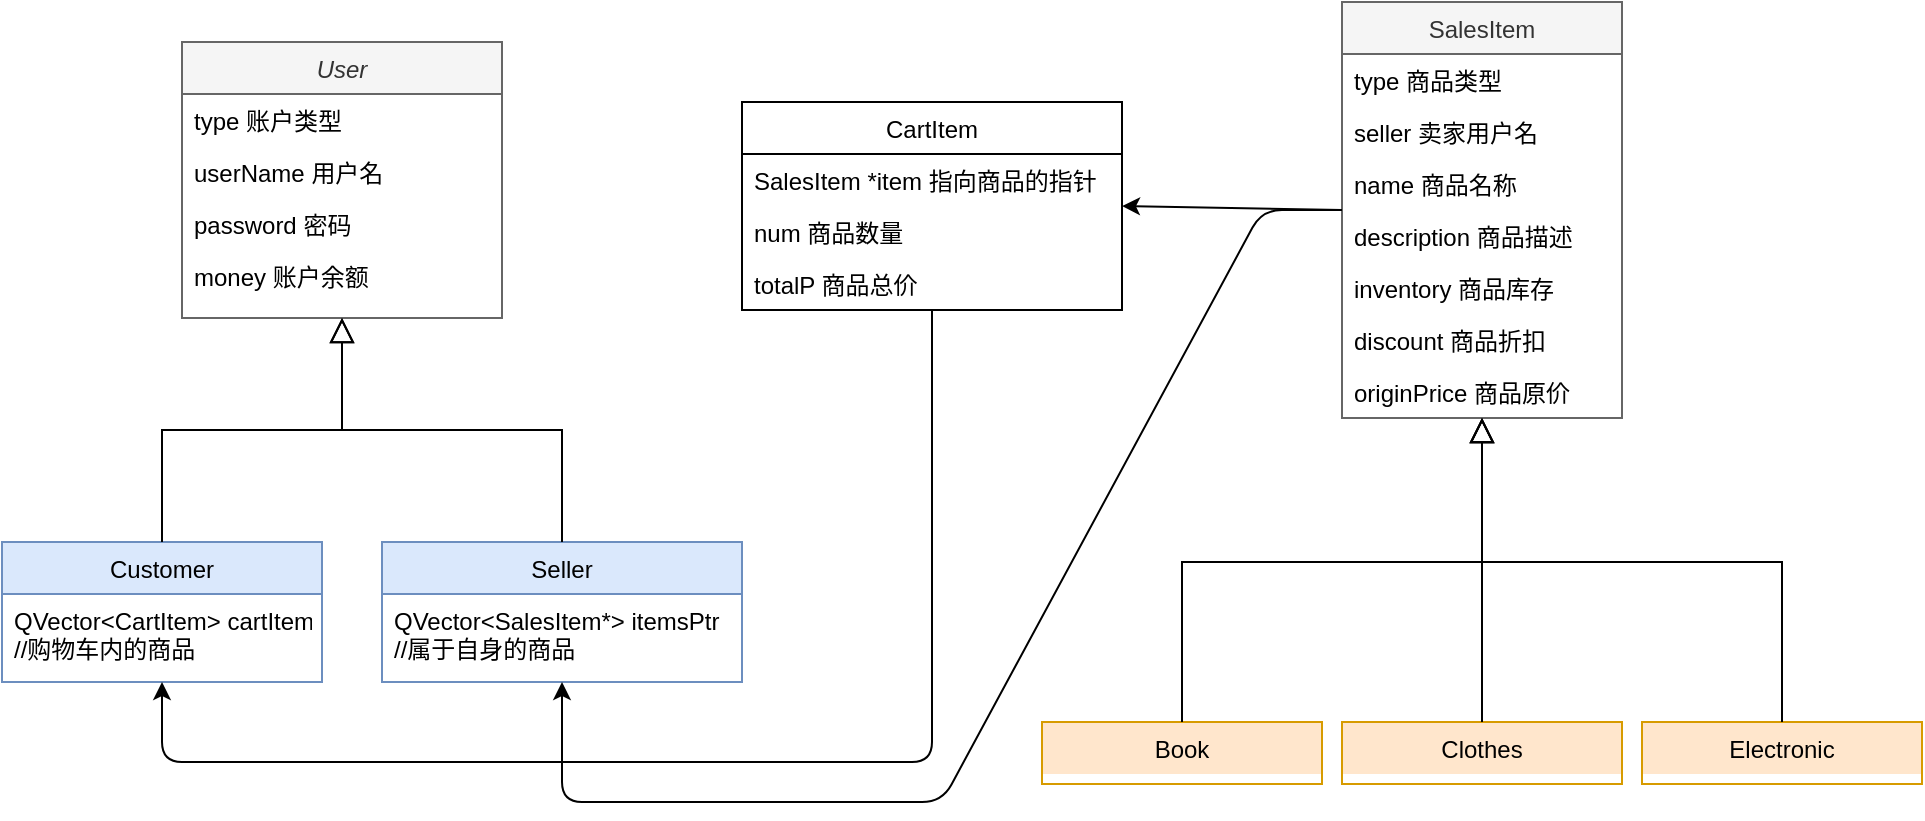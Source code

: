 <mxfile version="14.7.4" type="device"><diagram id="C5RBs43oDa-KdzZeNtuy" name="Page-1"><mxGraphModel dx="1040" dy="585" grid="1" gridSize="10" guides="1" tooltips="1" connect="1" arrows="1" fold="1" page="1" pageScale="1" pageWidth="827" pageHeight="1169" math="0" shadow="0"><root><mxCell id="WIyWlLk6GJQsqaUBKTNV-0"/><mxCell id="WIyWlLk6GJQsqaUBKTNV-1" parent="WIyWlLk6GJQsqaUBKTNV-0"/><mxCell id="zkfFHV4jXpPFQw0GAbJ--0" value="User" style="swimlane;fontStyle=2;align=center;verticalAlign=top;childLayout=stackLayout;horizontal=1;startSize=26;horizontalStack=0;resizeParent=1;resizeLast=0;collapsible=1;marginBottom=0;rounded=0;shadow=0;strokeWidth=1;strokeColor=#666666;fillColor=#f5f5f5;fontColor=#333333;" parent="WIyWlLk6GJQsqaUBKTNV-1" vertex="1"><mxGeometry x="100" y="30" width="160" height="138" as="geometry"><mxRectangle x="230" y="140" width="160" height="26" as="alternateBounds"/></mxGeometry></mxCell><mxCell id="zkfFHV4jXpPFQw0GAbJ--1" value="type 账户类型" style="text;align=left;verticalAlign=top;spacingLeft=4;spacingRight=4;overflow=hidden;rotatable=0;points=[[0,0.5],[1,0.5]];portConstraint=eastwest;" parent="zkfFHV4jXpPFQw0GAbJ--0" vertex="1"><mxGeometry y="26" width="160" height="26" as="geometry"/></mxCell><mxCell id="zkfFHV4jXpPFQw0GAbJ--2" value="userName 用户名" style="text;align=left;verticalAlign=top;spacingLeft=4;spacingRight=4;overflow=hidden;rotatable=0;points=[[0,0.5],[1,0.5]];portConstraint=eastwest;rounded=0;shadow=0;html=0;" parent="zkfFHV4jXpPFQw0GAbJ--0" vertex="1"><mxGeometry y="52" width="160" height="26" as="geometry"/></mxCell><mxCell id="zkfFHV4jXpPFQw0GAbJ--3" value="password 密码" style="text;align=left;verticalAlign=top;spacingLeft=4;spacingRight=4;overflow=hidden;rotatable=0;points=[[0,0.5],[1,0.5]];portConstraint=eastwest;rounded=0;shadow=0;html=0;" parent="zkfFHV4jXpPFQw0GAbJ--0" vertex="1"><mxGeometry y="78" width="160" height="26" as="geometry"/></mxCell><mxCell id="zkfFHV4jXpPFQw0GAbJ--5" value="money 账户余额" style="text;align=left;verticalAlign=top;spacingLeft=4;spacingRight=4;overflow=hidden;rotatable=0;points=[[0,0.5],[1,0.5]];portConstraint=eastwest;" parent="zkfFHV4jXpPFQw0GAbJ--0" vertex="1"><mxGeometry y="104" width="160" height="26" as="geometry"/></mxCell><mxCell id="zkfFHV4jXpPFQw0GAbJ--6" value="Customer" style="swimlane;fontStyle=0;align=center;verticalAlign=top;childLayout=stackLayout;horizontal=1;startSize=26;horizontalStack=0;resizeParent=1;resizeLast=0;collapsible=1;marginBottom=0;rounded=0;shadow=0;strokeWidth=1;fillColor=#dae8fc;strokeColor=#6c8ebf;" parent="WIyWlLk6GJQsqaUBKTNV-1" vertex="1"><mxGeometry x="10" y="280" width="160" height="70" as="geometry"><mxRectangle x="10" y="280" width="160" height="26" as="alternateBounds"/></mxGeometry></mxCell><mxCell id="zkfFHV4jXpPFQw0GAbJ--7" value="QVector&lt;CartItem&gt; cartItem&#10;//购物车内的商品" style="text;align=left;verticalAlign=top;spacingLeft=4;spacingRight=4;overflow=hidden;rotatable=0;points=[[0,0.5],[1,0.5]];portConstraint=eastwest;" parent="zkfFHV4jXpPFQw0GAbJ--6" vertex="1"><mxGeometry y="26" width="160" height="44" as="geometry"/></mxCell><mxCell id="zkfFHV4jXpPFQw0GAbJ--12" value="" style="endArrow=block;endSize=10;endFill=0;shadow=0;strokeWidth=1;rounded=0;edgeStyle=elbowEdgeStyle;elbow=vertical;" parent="WIyWlLk6GJQsqaUBKTNV-1" source="zkfFHV4jXpPFQw0GAbJ--6" target="zkfFHV4jXpPFQw0GAbJ--0" edge="1"><mxGeometry width="160" relative="1" as="geometry"><mxPoint x="200" y="203" as="sourcePoint"/><mxPoint x="200" y="203" as="targetPoint"/></mxGeometry></mxCell><mxCell id="zkfFHV4jXpPFQw0GAbJ--13" value="Seller" style="swimlane;fontStyle=0;align=center;verticalAlign=top;childLayout=stackLayout;horizontal=1;startSize=26;horizontalStack=0;resizeParent=1;resizeLast=0;collapsible=1;marginBottom=0;rounded=0;shadow=0;strokeWidth=1;fillColor=#dae8fc;strokeColor=#6c8ebf;swimlaneLine=1;" parent="WIyWlLk6GJQsqaUBKTNV-1" vertex="1"><mxGeometry x="200" y="280" width="180" height="70" as="geometry"><mxRectangle x="340" y="380" width="170" height="26" as="alternateBounds"/></mxGeometry></mxCell><mxCell id="zkfFHV4jXpPFQw0GAbJ--14" value="QVector&lt;SalesItem*&gt; itemsPtr&#10;//属于自身的商品" style="text;align=left;verticalAlign=top;spacingLeft=4;spacingRight=4;overflow=hidden;rotatable=0;points=[[0,0.5],[1,0.5]];portConstraint=eastwest;" parent="zkfFHV4jXpPFQw0GAbJ--13" vertex="1"><mxGeometry y="26" width="180" height="34" as="geometry"/></mxCell><mxCell id="zkfFHV4jXpPFQw0GAbJ--16" value="" style="endArrow=block;endSize=10;endFill=0;shadow=0;strokeWidth=1;rounded=0;edgeStyle=elbowEdgeStyle;elbow=vertical;" parent="WIyWlLk6GJQsqaUBKTNV-1" source="zkfFHV4jXpPFQw0GAbJ--13" target="zkfFHV4jXpPFQw0GAbJ--0" edge="1"><mxGeometry width="160" relative="1" as="geometry"><mxPoint x="210" y="373" as="sourcePoint"/><mxPoint x="310" y="271" as="targetPoint"/></mxGeometry></mxCell><mxCell id="_8eexkihbtnCSksuM2Nd-4" value="SalesItem" style="swimlane;fontStyle=0;childLayout=stackLayout;horizontal=1;startSize=26;horizontalStack=0;resizeParent=1;resizeParentMax=0;resizeLast=0;collapsible=1;marginBottom=0;fillColor=#f5f5f5;strokeColor=#666666;fontColor=#333333;" vertex="1" parent="WIyWlLk6GJQsqaUBKTNV-1"><mxGeometry x="680" y="10" width="140" height="208" as="geometry"><mxRectangle x="680" y="10" width="90" height="26" as="alternateBounds"/></mxGeometry></mxCell><mxCell id="_8eexkihbtnCSksuM2Nd-5" value="type 商品类型" style="text;strokeColor=none;fillColor=none;align=left;verticalAlign=top;spacingLeft=4;spacingRight=4;overflow=hidden;rotatable=0;points=[[0,0.5],[1,0.5]];portConstraint=eastwest;" vertex="1" parent="_8eexkihbtnCSksuM2Nd-4"><mxGeometry y="26" width="140" height="26" as="geometry"/></mxCell><mxCell id="_8eexkihbtnCSksuM2Nd-6" value="seller 卖家用户名" style="text;strokeColor=none;fillColor=none;align=left;verticalAlign=top;spacingLeft=4;spacingRight=4;overflow=hidden;rotatable=0;points=[[0,0.5],[1,0.5]];portConstraint=eastwest;" vertex="1" parent="_8eexkihbtnCSksuM2Nd-4"><mxGeometry y="52" width="140" height="26" as="geometry"/></mxCell><mxCell id="_8eexkihbtnCSksuM2Nd-7" value="name 商品名称" style="text;strokeColor=none;fillColor=none;align=left;verticalAlign=top;spacingLeft=4;spacingRight=4;overflow=hidden;rotatable=0;points=[[0,0.5],[1,0.5]];portConstraint=eastwest;" vertex="1" parent="_8eexkihbtnCSksuM2Nd-4"><mxGeometry y="78" width="140" height="26" as="geometry"/></mxCell><mxCell id="_8eexkihbtnCSksuM2Nd-11" value="description 商品描述" style="text;strokeColor=none;fillColor=none;align=left;verticalAlign=top;spacingLeft=4;spacingRight=4;overflow=hidden;rotatable=0;points=[[0,0.5],[1,0.5]];portConstraint=eastwest;" vertex="1" parent="_8eexkihbtnCSksuM2Nd-4"><mxGeometry y="104" width="140" height="26" as="geometry"/></mxCell><mxCell id="_8eexkihbtnCSksuM2Nd-13" value="inventory 商品库存" style="text;strokeColor=none;fillColor=none;align=left;verticalAlign=top;spacingLeft=4;spacingRight=4;overflow=hidden;rotatable=0;points=[[0,0.5],[1,0.5]];portConstraint=eastwest;" vertex="1" parent="_8eexkihbtnCSksuM2Nd-4"><mxGeometry y="130" width="140" height="26" as="geometry"/></mxCell><mxCell id="_8eexkihbtnCSksuM2Nd-14" value="discount 商品折扣" style="text;strokeColor=none;fillColor=none;align=left;verticalAlign=top;spacingLeft=4;spacingRight=4;overflow=hidden;rotatable=0;points=[[0,0.5],[1,0.5]];portConstraint=eastwest;" vertex="1" parent="_8eexkihbtnCSksuM2Nd-4"><mxGeometry y="156" width="140" height="26" as="geometry"/></mxCell><mxCell id="_8eexkihbtnCSksuM2Nd-12" value="originPrice 商品原价" style="text;strokeColor=none;fillColor=none;align=left;verticalAlign=top;spacingLeft=4;spacingRight=4;overflow=hidden;rotatable=0;points=[[0,0.5],[1,0.5]];portConstraint=eastwest;" vertex="1" parent="_8eexkihbtnCSksuM2Nd-4"><mxGeometry y="182" width="140" height="26" as="geometry"/></mxCell><mxCell id="_8eexkihbtnCSksuM2Nd-15" value="Clothes" style="swimlane;fontStyle=0;childLayout=stackLayout;horizontal=1;startSize=26;horizontalStack=0;resizeParent=1;resizeParentMax=0;resizeLast=0;collapsible=1;marginBottom=0;strokeColor=#d79b00;fillColor=#ffe6cc;swimlaneLine=0;" vertex="1" parent="WIyWlLk6GJQsqaUBKTNV-1"><mxGeometry x="680" y="370" width="140" height="31" as="geometry"/></mxCell><mxCell id="_8eexkihbtnCSksuM2Nd-19" value="Book" style="swimlane;fontStyle=0;childLayout=stackLayout;horizontal=1;startSize=26;horizontalStack=0;resizeParent=1;resizeParentMax=0;resizeLast=0;collapsible=1;marginBottom=0;strokeColor=#d79b00;fillColor=#ffe6cc;swimlaneLine=0;" vertex="1" parent="WIyWlLk6GJQsqaUBKTNV-1"><mxGeometry x="530" y="370" width="140" height="31" as="geometry"/></mxCell><mxCell id="_8eexkihbtnCSksuM2Nd-20" value="Electronic" style="swimlane;fontStyle=0;childLayout=stackLayout;horizontal=1;startSize=26;horizontalStack=0;resizeParent=1;resizeParentMax=0;resizeLast=0;collapsible=1;marginBottom=0;strokeColor=#d79b00;fillColor=#ffe6cc;swimlaneLine=0;" vertex="1" parent="WIyWlLk6GJQsqaUBKTNV-1"><mxGeometry x="830" y="370" width="140" height="31" as="geometry"/></mxCell><mxCell id="_8eexkihbtnCSksuM2Nd-21" value="" style="endArrow=block;endSize=10;endFill=0;shadow=0;strokeWidth=1;rounded=0;edgeStyle=elbowEdgeStyle;elbow=vertical;entryX=0.5;entryY=1;entryDx=0;entryDy=0;exitX=0.5;exitY=0;exitDx=0;exitDy=0;" edge="1" parent="WIyWlLk6GJQsqaUBKTNV-1" source="_8eexkihbtnCSksuM2Nd-19" target="_8eexkihbtnCSksuM2Nd-4"><mxGeometry width="160" relative="1" as="geometry"><mxPoint x="670" y="432" as="sourcePoint"/><mxPoint x="740" y="130" as="targetPoint"/><Array as="points"><mxPoint x="670" y="290"/></Array></mxGeometry></mxCell><mxCell id="_8eexkihbtnCSksuM2Nd-22" value="" style="endArrow=block;endSize=10;endFill=0;shadow=0;strokeWidth=1;rounded=0;edgeStyle=elbowEdgeStyle;elbow=vertical;entryX=0.5;entryY=1;entryDx=0;entryDy=0;exitX=0.5;exitY=0;exitDx=0;exitDy=0;" edge="1" parent="WIyWlLk6GJQsqaUBKTNV-1" source="_8eexkihbtnCSksuM2Nd-20" target="_8eexkihbtnCSksuM2Nd-4"><mxGeometry width="160" relative="1" as="geometry"><mxPoint x="820" y="371" as="sourcePoint"/><mxPoint x="750" y="219" as="targetPoint"/><Array as="points"><mxPoint x="750" y="290"/></Array></mxGeometry></mxCell><mxCell id="_8eexkihbtnCSksuM2Nd-23" value="" style="endArrow=block;endSize=10;endFill=0;shadow=0;strokeWidth=1;rounded=0;edgeStyle=elbowEdgeStyle;elbow=vertical;entryX=0.5;entryY=1;entryDx=0;entryDy=0;exitX=0.5;exitY=0;exitDx=0;exitDy=0;" edge="1" parent="WIyWlLk6GJQsqaUBKTNV-1" source="_8eexkihbtnCSksuM2Nd-15" target="_8eexkihbtnCSksuM2Nd-4"><mxGeometry width="160" relative="1" as="geometry"><mxPoint x="680" y="442" as="sourcePoint"/><mxPoint x="710" y="228" as="targetPoint"/><Array as="points"><mxPoint x="750" y="290"/></Array></mxGeometry></mxCell><mxCell id="_8eexkihbtnCSksuM2Nd-25" value="CartItem" style="swimlane;fontStyle=0;childLayout=stackLayout;horizontal=1;startSize=26;horizontalStack=0;resizeParent=1;resizeParentMax=0;resizeLast=0;collapsible=1;marginBottom=0;strokeColor=#000000;fillColor=#FFFFFF;" vertex="1" parent="WIyWlLk6GJQsqaUBKTNV-1"><mxGeometry x="380" y="60" width="190" height="104" as="geometry"><mxRectangle x="380" y="60" width="80" height="26" as="alternateBounds"/></mxGeometry></mxCell><mxCell id="_8eexkihbtnCSksuM2Nd-26" value="SalesItem *item 指向商品的指针" style="text;strokeColor=none;fillColor=none;align=left;verticalAlign=top;spacingLeft=4;spacingRight=4;overflow=hidden;rotatable=0;points=[[0,0.5],[1,0.5]];portConstraint=eastwest;" vertex="1" parent="_8eexkihbtnCSksuM2Nd-25"><mxGeometry y="26" width="190" height="26" as="geometry"/></mxCell><mxCell id="_8eexkihbtnCSksuM2Nd-27" value="num 商品数量" style="text;strokeColor=none;fillColor=none;align=left;verticalAlign=top;spacingLeft=4;spacingRight=4;overflow=hidden;rotatable=0;points=[[0,0.5],[1,0.5]];portConstraint=eastwest;" vertex="1" parent="_8eexkihbtnCSksuM2Nd-25"><mxGeometry y="52" width="190" height="26" as="geometry"/></mxCell><mxCell id="_8eexkihbtnCSksuM2Nd-28" value="totalP 商品总价" style="text;strokeColor=none;fillColor=none;align=left;verticalAlign=top;spacingLeft=4;spacingRight=4;overflow=hidden;rotatable=0;points=[[0,0.5],[1,0.5]];portConstraint=eastwest;" vertex="1" parent="_8eexkihbtnCSksuM2Nd-25"><mxGeometry y="78" width="190" height="26" as="geometry"/></mxCell><mxCell id="_8eexkihbtnCSksuM2Nd-29" value="" style="endArrow=classic;html=1;entryX=1;entryY=0.5;entryDx=0;entryDy=0;exitX=0;exitY=0.5;exitDx=0;exitDy=0;" edge="1" parent="WIyWlLk6GJQsqaUBKTNV-1" source="_8eexkihbtnCSksuM2Nd-4" target="_8eexkihbtnCSksuM2Nd-25"><mxGeometry width="50" height="50" relative="1" as="geometry"><mxPoint x="610" y="140" as="sourcePoint"/><mxPoint x="490" y="280" as="targetPoint"/></mxGeometry></mxCell><mxCell id="_8eexkihbtnCSksuM2Nd-30" value="" style="endArrow=classic;html=1;entryX=0.5;entryY=1;entryDx=0;entryDy=0;exitX=0.5;exitY=1;exitDx=0;exitDy=0;" edge="1" parent="WIyWlLk6GJQsqaUBKTNV-1" source="_8eexkihbtnCSksuM2Nd-25" target="zkfFHV4jXpPFQw0GAbJ--6"><mxGeometry width="50" height="50" relative="1" as="geometry"><mxPoint x="470" y="210" as="sourcePoint"/><mxPoint x="90" y="410" as="targetPoint"/><Array as="points"><mxPoint x="475" y="390"/><mxPoint x="90" y="390"/></Array></mxGeometry></mxCell><mxCell id="_8eexkihbtnCSksuM2Nd-33" value="" style="endArrow=classic;html=1;exitX=0;exitY=0.5;exitDx=0;exitDy=0;entryX=0.5;entryY=1;entryDx=0;entryDy=0;" edge="1" parent="WIyWlLk6GJQsqaUBKTNV-1" source="_8eexkihbtnCSksuM2Nd-4" target="zkfFHV4jXpPFQw0GAbJ--13"><mxGeometry width="50" height="50" relative="1" as="geometry"><mxPoint x="470" y="210" as="sourcePoint"/><mxPoint x="520" y="160" as="targetPoint"/><Array as="points"><mxPoint x="640" y="114"/><mxPoint x="480" y="410"/><mxPoint x="290" y="410"/></Array></mxGeometry></mxCell></root></mxGraphModel></diagram></mxfile>